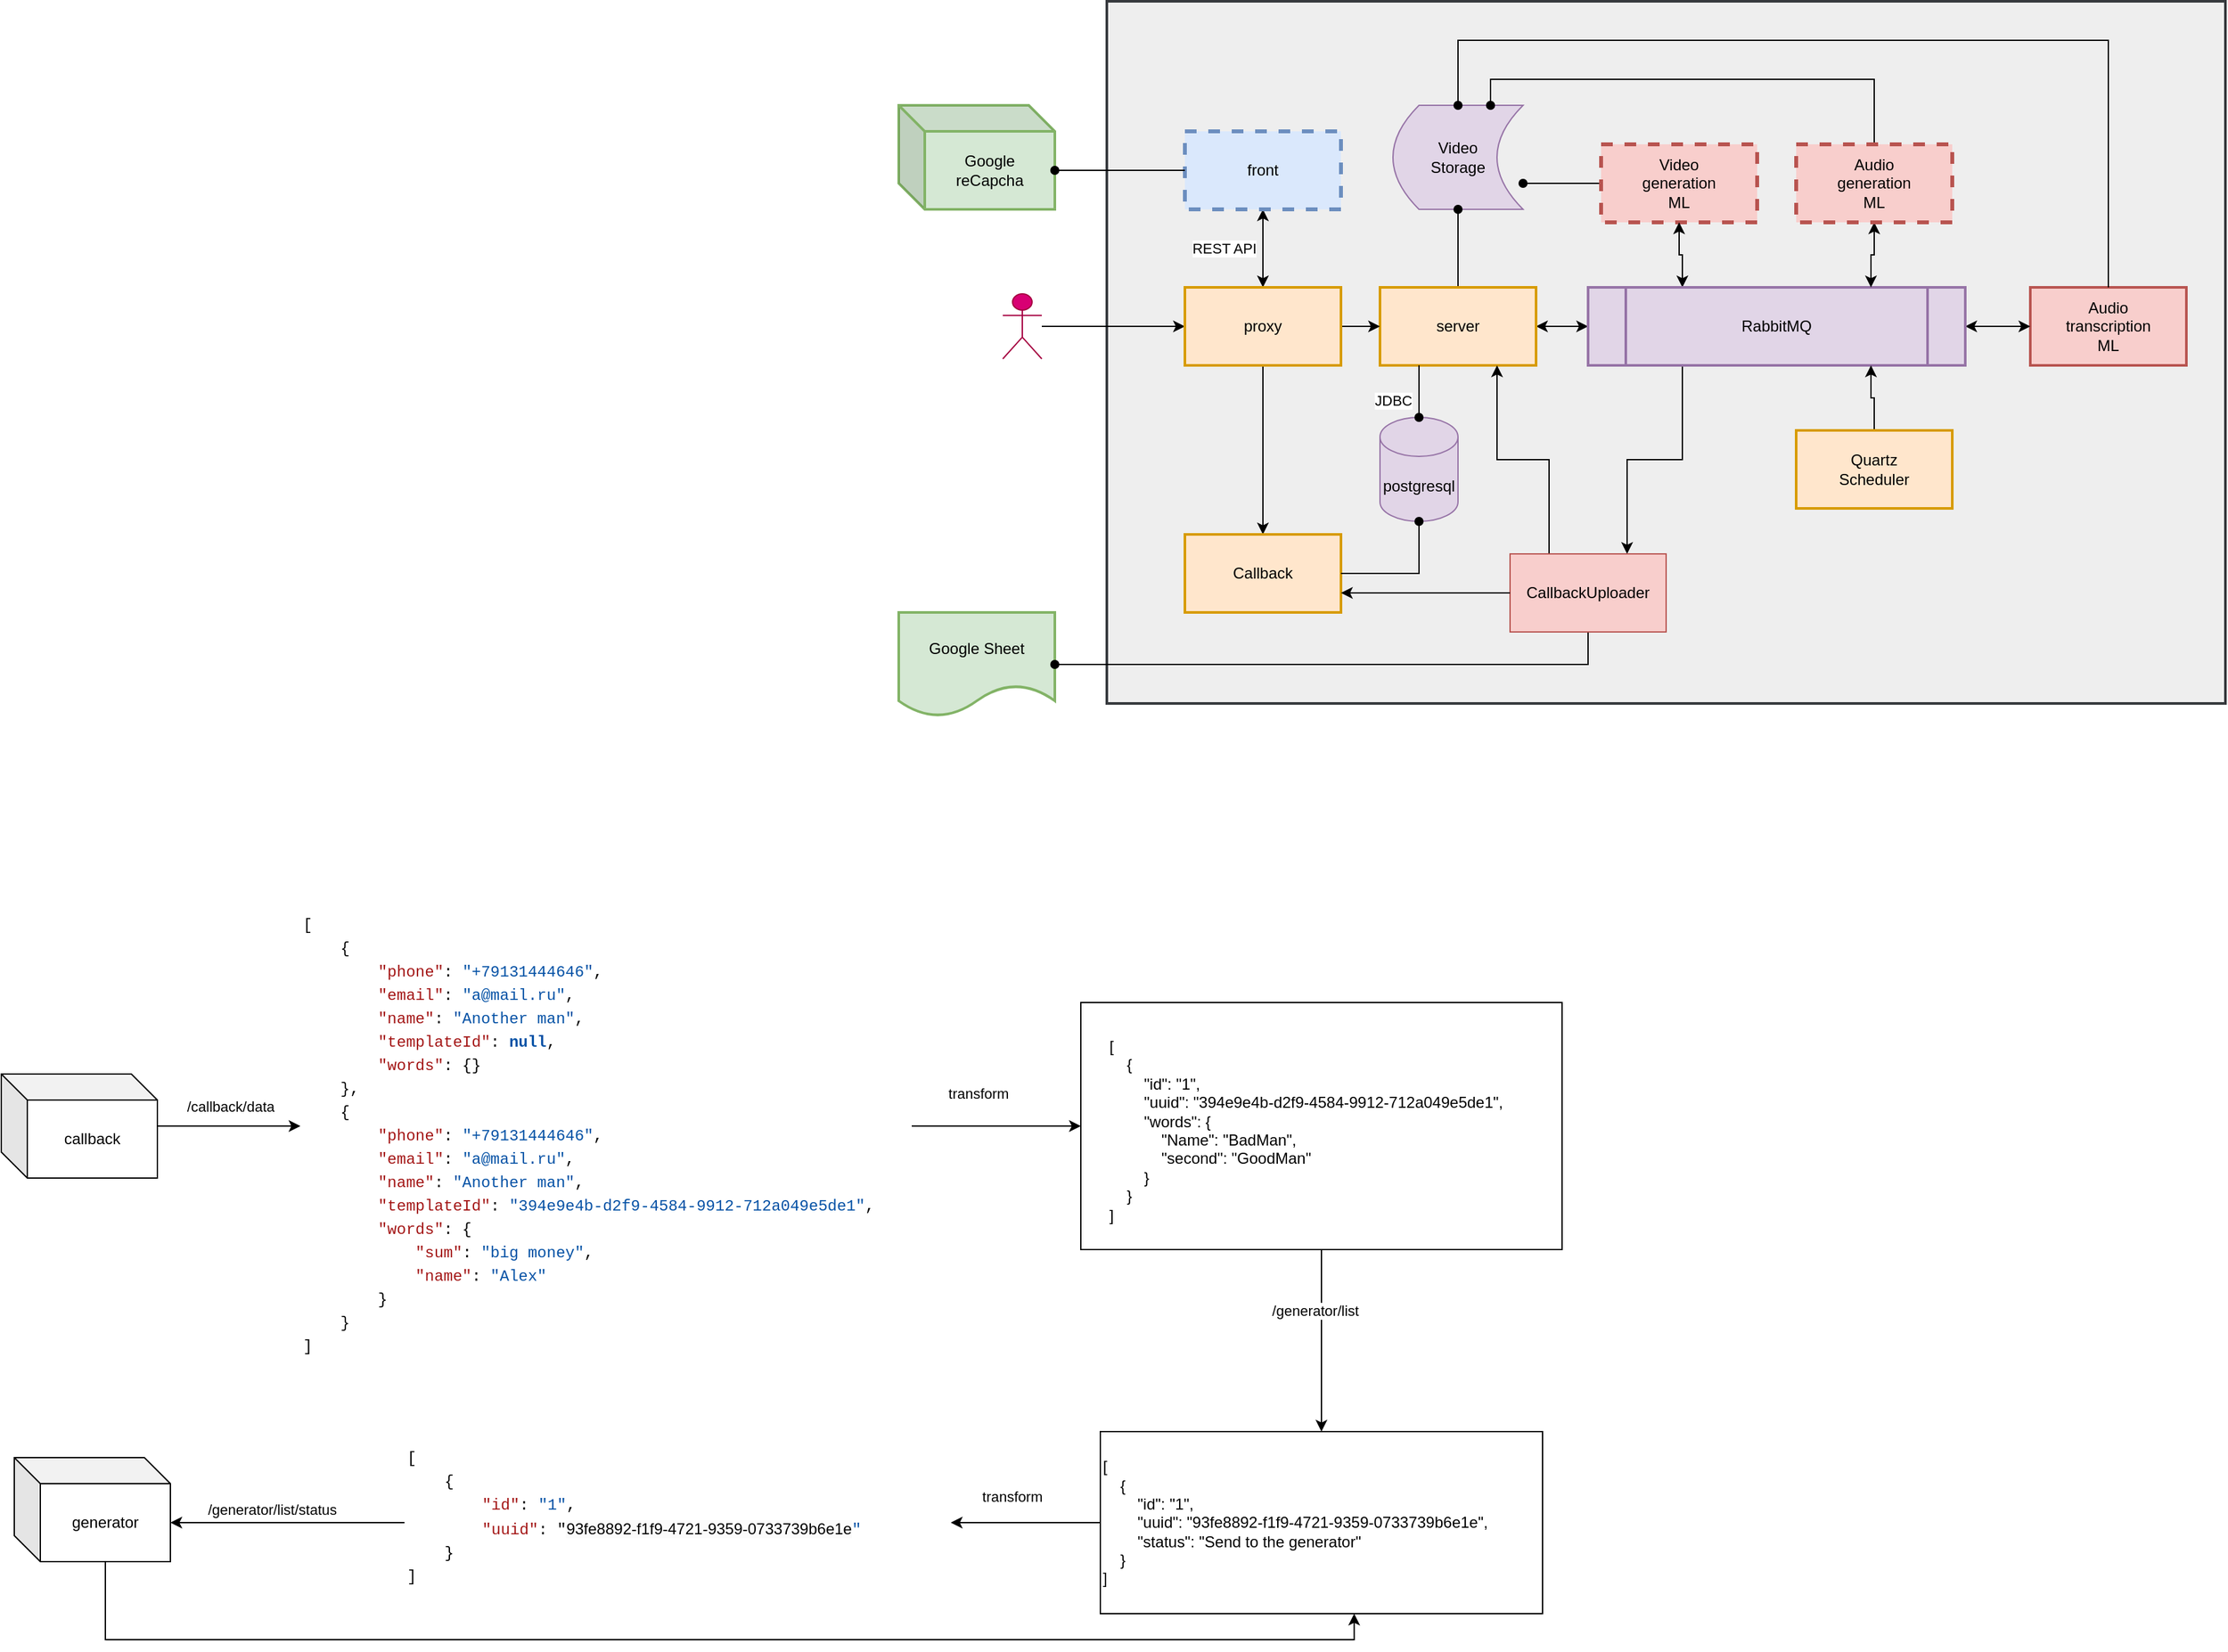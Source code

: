 <mxfile version="23.1.5" type="device">
  <diagram name="Страница — 1" id="Cp_uxUi3Y7lANyhHhwTC">
    <mxGraphModel dx="3217" dy="1230" grid="1" gridSize="10" guides="1" tooltips="1" connect="1" arrows="1" fold="1" page="1" pageScale="1" pageWidth="827" pageHeight="1169" math="0" shadow="0">
      <root>
        <mxCell id="0" />
        <mxCell id="1" parent="0" />
        <mxCell id="yXC7RSyq4KmSs8QU4r3m-5" style="edgeStyle=orthogonalEdgeStyle;rounded=0;orthogonalLoop=1;jettySize=auto;html=1;entryX=0.5;entryY=0;entryDx=0;entryDy=0;" parent="1" source="yXC7RSyq4KmSs8QU4r3m-3" target="yXC7RSyq4KmSs8QU4r3m-4" edge="1">
          <mxGeometry relative="1" as="geometry" />
        </mxCell>
        <mxCell id="yXC7RSyq4KmSs8QU4r3m-6" value="/generator/list" style="edgeLabel;html=1;align=center;verticalAlign=middle;resizable=0;points=[];" parent="yXC7RSyq4KmSs8QU4r3m-5" vertex="1" connectable="0">
          <mxGeometry x="-0.019" y="-2" relative="1" as="geometry">
            <mxPoint x="-3" y="-22" as="offset" />
          </mxGeometry>
        </mxCell>
        <mxCell id="yXC7RSyq4KmSs8QU4r3m-3" value="" style="rounded=0;whiteSpace=wrap;html=1;" parent="1" vertex="1">
          <mxGeometry x="200" y="880" width="370" height="190" as="geometry" />
        </mxCell>
        <mxCell id="M0ODJIJ7kmdk7pB9cYQ1-5" value="" style="rounded=0;whiteSpace=wrap;html=1;strokeWidth=2;fillColor=#eeeeee;strokeColor=#36393d;" parent="1" vertex="1">
          <mxGeometry x="220" y="110" width="860" height="540" as="geometry" />
        </mxCell>
        <mxCell id="yjoT5KcM-ZDk69nxvnzb-9" style="edgeStyle=orthogonalEdgeStyle;rounded=0;orthogonalLoop=1;jettySize=auto;html=1;entryX=0;entryY=0.5;entryDx=0;entryDy=0;" parent="1" source="67zoQeqAntcyiCHIEN9R-1" target="67zoQeqAntcyiCHIEN9R-9" edge="1">
          <mxGeometry relative="1" as="geometry" />
        </mxCell>
        <mxCell id="67zoQeqAntcyiCHIEN9R-1" value="Actor" style="shape=umlActor;verticalLabelPosition=bottom;verticalAlign=top;html=1;outlineConnect=0;fillColor=#d80073;fontColor=#ffffff;strokeColor=#A50040;" parent="1" vertex="1">
          <mxGeometry x="140" y="335" width="30" height="50" as="geometry" />
        </mxCell>
        <mxCell id="67zoQeqAntcyiCHIEN9R-2" value="postgresql" style="shape=cylinder3;whiteSpace=wrap;html=1;boundedLbl=1;backgroundOutline=1;size=15;fillColor=#e1d5e7;strokeColor=#9673a6;strokeWidth=1;" parent="1" vertex="1">
          <mxGeometry x="430" y="430" width="60" height="80" as="geometry" />
        </mxCell>
        <mxCell id="yjoT5KcM-ZDk69nxvnzb-4" style="edgeStyle=orthogonalEdgeStyle;rounded=0;orthogonalLoop=1;jettySize=auto;html=1;entryX=0;entryY=0.5;entryDx=0;entryDy=0;exitX=1;exitY=0.75;exitDx=0;exitDy=0;startArrow=oval;startFill=1;endArrow=none;endFill=0;" parent="1" source="67zoQeqAntcyiCHIEN9R-6" target="67zoQeqAntcyiCHIEN9R-11" edge="1">
          <mxGeometry relative="1" as="geometry" />
        </mxCell>
        <mxCell id="67zoQeqAntcyiCHIEN9R-6" value="Video&lt;br&gt;Storage" style="shape=dataStorage;whiteSpace=wrap;html=1;fixedSize=1;fillColor=#e1d5e7;strokeColor=#9673a6;" parent="1" vertex="1">
          <mxGeometry x="440" y="190" width="100" height="80" as="geometry" />
        </mxCell>
        <mxCell id="67zoQeqAntcyiCHIEN9R-32" style="edgeStyle=orthogonalEdgeStyle;rounded=0;orthogonalLoop=1;jettySize=auto;html=1;entryX=0;entryY=0.5;entryDx=0;entryDy=0;" parent="1" edge="1">
          <mxGeometry relative="1" as="geometry">
            <mxPoint x="250" y="570" as="sourcePoint" />
          </mxGeometry>
        </mxCell>
        <mxCell id="67zoQeqAntcyiCHIEN9R-21" style="edgeStyle=orthogonalEdgeStyle;rounded=0;orthogonalLoop=1;jettySize=auto;html=1;entryX=0;entryY=0.5;entryDx=0;entryDy=0;startArrow=classic;startFill=1;" parent="1" source="67zoQeqAntcyiCHIEN9R-8" target="67zoQeqAntcyiCHIEN9R-12" edge="1">
          <mxGeometry relative="1" as="geometry" />
        </mxCell>
        <mxCell id="yjoT5KcM-ZDk69nxvnzb-3" style="edgeStyle=orthogonalEdgeStyle;rounded=0;orthogonalLoop=1;jettySize=auto;html=1;entryX=0.5;entryY=1;entryDx=0;entryDy=0;endArrow=oval;endFill=1;" parent="1" source="67zoQeqAntcyiCHIEN9R-8" target="67zoQeqAntcyiCHIEN9R-6" edge="1">
          <mxGeometry relative="1" as="geometry" />
        </mxCell>
        <mxCell id="67zoQeqAntcyiCHIEN9R-8" value="server" style="rounded=0;whiteSpace=wrap;html=1;fillColor=#ffe6cc;strokeColor=#d79b00;strokeWidth=2;" parent="1" vertex="1">
          <mxGeometry x="430" y="330" width="120" height="60" as="geometry" />
        </mxCell>
        <mxCell id="67zoQeqAntcyiCHIEN9R-15" style="edgeStyle=orthogonalEdgeStyle;rounded=0;orthogonalLoop=1;jettySize=auto;html=1;entryX=0;entryY=0.5;entryDx=0;entryDy=0;startArrow=none;startFill=0;" parent="1" source="67zoQeqAntcyiCHIEN9R-9" target="67zoQeqAntcyiCHIEN9R-8" edge="1">
          <mxGeometry relative="1" as="geometry" />
        </mxCell>
        <mxCell id="67zoQeqAntcyiCHIEN9R-39" style="edgeStyle=orthogonalEdgeStyle;rounded=0;orthogonalLoop=1;jettySize=auto;html=1;entryX=0.5;entryY=1;entryDx=0;entryDy=0;exitX=0.5;exitY=0;exitDx=0;exitDy=0;startArrow=classic;startFill=1;" parent="1" source="67zoQeqAntcyiCHIEN9R-9" target="67zoQeqAntcyiCHIEN9R-14" edge="1">
          <mxGeometry relative="1" as="geometry" />
        </mxCell>
        <mxCell id="67zoQeqAntcyiCHIEN9R-43" value="REST API" style="edgeLabel;html=1;align=center;verticalAlign=middle;resizable=0;points=[];" parent="67zoQeqAntcyiCHIEN9R-39" vertex="1" connectable="0">
          <mxGeometry x="0.4" y="1" relative="1" as="geometry">
            <mxPoint x="-29" y="12" as="offset" />
          </mxGeometry>
        </mxCell>
        <mxCell id="agLDgRpXVwXQ5GOiNcBf-2" style="edgeStyle=orthogonalEdgeStyle;rounded=0;orthogonalLoop=1;jettySize=auto;html=1;entryX=0.5;entryY=0;entryDx=0;entryDy=0;exitX=0.5;exitY=1;exitDx=0;exitDy=0;startArrow=none;startFill=0;" parent="1" source="67zoQeqAntcyiCHIEN9R-9" target="agLDgRpXVwXQ5GOiNcBf-1" edge="1">
          <mxGeometry relative="1" as="geometry" />
        </mxCell>
        <mxCell id="67zoQeqAntcyiCHIEN9R-9" value="proxy" style="rounded=0;whiteSpace=wrap;html=1;fillColor=#ffe6cc;strokeColor=#d79b00;strokeWidth=2;" parent="1" vertex="1">
          <mxGeometry x="280" y="330" width="120" height="60" as="geometry" />
        </mxCell>
        <mxCell id="67zoQeqAntcyiCHIEN9R-10" value="Audio&lt;br&gt;transcription&lt;br&gt;ML" style="rounded=0;whiteSpace=wrap;html=1;fillColor=#f8cecc;strokeColor=#b85450;strokeWidth=2;" parent="1" vertex="1">
          <mxGeometry x="930" y="330" width="120" height="60" as="geometry" />
        </mxCell>
        <mxCell id="67zoQeqAntcyiCHIEN9R-11" value="Video&lt;br&gt;generation&lt;br&gt;ML" style="rounded=0;whiteSpace=wrap;html=1;fillColor=#f8cecc;strokeColor=#b85450;strokeWidth=3;dashed=1;" parent="1" vertex="1">
          <mxGeometry x="600" y="220" width="120" height="60" as="geometry" />
        </mxCell>
        <mxCell id="67zoQeqAntcyiCHIEN9R-29" style="edgeStyle=orthogonalEdgeStyle;rounded=0;orthogonalLoop=1;jettySize=auto;html=1;entryX=0;entryY=0.5;entryDx=0;entryDy=0;startArrow=classic;startFill=1;" parent="1" source="67zoQeqAntcyiCHIEN9R-12" target="67zoQeqAntcyiCHIEN9R-10" edge="1">
          <mxGeometry relative="1" as="geometry" />
        </mxCell>
        <mxCell id="yjoT5KcM-ZDk69nxvnzb-1" style="edgeStyle=orthogonalEdgeStyle;rounded=0;orthogonalLoop=1;jettySize=auto;html=1;entryX=0.5;entryY=1;entryDx=0;entryDy=0;startArrow=classic;startFill=1;exitX=0.25;exitY=0;exitDx=0;exitDy=0;" parent="1" source="67zoQeqAntcyiCHIEN9R-12" target="67zoQeqAntcyiCHIEN9R-11" edge="1">
          <mxGeometry relative="1" as="geometry" />
        </mxCell>
        <mxCell id="yjoT5KcM-ZDk69nxvnzb-8" style="edgeStyle=orthogonalEdgeStyle;rounded=0;orthogonalLoop=1;jettySize=auto;html=1;entryX=0.75;entryY=0;entryDx=0;entryDy=0;exitX=0.25;exitY=1;exitDx=0;exitDy=0;" parent="1" source="67zoQeqAntcyiCHIEN9R-12" target="9VvJxN-_gNAIuZcOWDDj-5" edge="1">
          <mxGeometry relative="1" as="geometry" />
        </mxCell>
        <mxCell id="67zoQeqAntcyiCHIEN9R-12" value="RabbitMQ" style="shape=process;whiteSpace=wrap;html=1;backgroundOutline=1;fillColor=#e1d5e7;strokeColor=#9673a6;strokeWidth=2;" parent="1" vertex="1">
          <mxGeometry x="590" y="330" width="290" height="60" as="geometry" />
        </mxCell>
        <mxCell id="67zoQeqAntcyiCHIEN9R-14" value="front" style="rounded=0;whiteSpace=wrap;html=1;fillColor=#dae8fc;strokeColor=#6c8ebf;dashed=1;strokeWidth=3;" parent="1" vertex="1">
          <mxGeometry x="280" y="210" width="120" height="60" as="geometry" />
        </mxCell>
        <mxCell id="vLUDPse6dBjVhxz8GcbZ-2" style="edgeStyle=orthogonalEdgeStyle;rounded=0;orthogonalLoop=1;jettySize=auto;html=1;entryX=0.5;entryY=0;entryDx=0;entryDy=0;startArrow=classic;startFill=1;" parent="1" edge="1">
          <mxGeometry relative="1" as="geometry">
            <mxPoint x="340" y="600" as="sourcePoint" />
          </mxGeometry>
        </mxCell>
        <mxCell id="67zoQeqAntcyiCHIEN9R-38" style="edgeStyle=orthogonalEdgeStyle;rounded=0;orthogonalLoop=1;jettySize=auto;html=1;entryX=0.5;entryY=0;entryDx=0;entryDy=0;entryPerimeter=0;exitX=0.25;exitY=1;exitDx=0;exitDy=0;endArrow=oval;endFill=1;" parent="1" source="67zoQeqAntcyiCHIEN9R-8" target="67zoQeqAntcyiCHIEN9R-2" edge="1">
          <mxGeometry relative="1" as="geometry" />
        </mxCell>
        <mxCell id="67zoQeqAntcyiCHIEN9R-41" value="JDBC" style="edgeLabel;html=1;align=center;verticalAlign=middle;resizable=0;points=[];" parent="67zoQeqAntcyiCHIEN9R-38" vertex="1" connectable="0">
          <mxGeometry x="-0.184" relative="1" as="geometry">
            <mxPoint x="-20" y="10" as="offset" />
          </mxGeometry>
        </mxCell>
        <mxCell id="agLDgRpXVwXQ5GOiNcBf-1" value="Callback" style="rounded=0;whiteSpace=wrap;html=1;fillColor=#ffe6cc;strokeColor=#d79b00;strokeWidth=2;" parent="1" vertex="1">
          <mxGeometry x="280" y="520" width="120" height="60" as="geometry" />
        </mxCell>
        <mxCell id="agLDgRpXVwXQ5GOiNcBf-3" style="edgeStyle=orthogonalEdgeStyle;rounded=0;orthogonalLoop=1;jettySize=auto;html=1;entryX=0.5;entryY=1;entryDx=0;entryDy=0;entryPerimeter=0;endArrow=oval;endFill=1;exitX=1;exitY=0.5;exitDx=0;exitDy=0;" parent="1" source="agLDgRpXVwXQ5GOiNcBf-1" target="67zoQeqAntcyiCHIEN9R-2" edge="1">
          <mxGeometry relative="1" as="geometry" />
        </mxCell>
        <mxCell id="agLDgRpXVwXQ5GOiNcBf-6" value="Google&lt;br&gt;reCapcha" style="shape=cube;whiteSpace=wrap;html=1;boundedLbl=1;backgroundOutline=1;darkOpacity=0.05;darkOpacity2=0.1;fillColor=#d5e8d4;strokeColor=#82b366;strokeWidth=2;" parent="1" vertex="1">
          <mxGeometry x="60" y="190" width="120" height="80" as="geometry" />
        </mxCell>
        <mxCell id="agLDgRpXVwXQ5GOiNcBf-7" style="edgeStyle=orthogonalEdgeStyle;rounded=0;orthogonalLoop=1;jettySize=auto;html=1;entryX=0;entryY=0;entryDx=120;entryDy=50;entryPerimeter=0;startArrow=none;startFill=0;endArrow=oval;endFill=1;" parent="1" source="67zoQeqAntcyiCHIEN9R-14" target="agLDgRpXVwXQ5GOiNcBf-6" edge="1">
          <mxGeometry relative="1" as="geometry" />
        </mxCell>
        <mxCell id="9VvJxN-_gNAIuZcOWDDj-1" value="Google Sheet" style="shape=document;whiteSpace=wrap;html=1;boundedLbl=1;fillColor=#d5e8d4;strokeColor=#82b366;strokeWidth=2;" parent="1" vertex="1">
          <mxGeometry x="60" y="580" width="120" height="80" as="geometry" />
        </mxCell>
        <mxCell id="9VvJxN-_gNAIuZcOWDDj-4" style="edgeStyle=orthogonalEdgeStyle;rounded=0;orthogonalLoop=1;jettySize=auto;html=1;entryX=0.75;entryY=1;entryDx=0;entryDy=0;exitX=0.5;exitY=0;exitDx=0;exitDy=0;" parent="1" source="9VvJxN-_gNAIuZcOWDDj-3" target="67zoQeqAntcyiCHIEN9R-12" edge="1">
          <mxGeometry relative="1" as="geometry" />
        </mxCell>
        <mxCell id="9VvJxN-_gNAIuZcOWDDj-3" value="Quartz&lt;br&gt;Scheduler" style="rounded=0;whiteSpace=wrap;html=1;fillColor=#ffe6cc;strokeColor=#d79b00;strokeWidth=2;" parent="1" vertex="1">
          <mxGeometry x="750" y="440" width="120" height="60" as="geometry" />
        </mxCell>
        <mxCell id="9VvJxN-_gNAIuZcOWDDj-7" style="edgeStyle=orthogonalEdgeStyle;rounded=0;orthogonalLoop=1;jettySize=auto;html=1;startArrow=none;startFill=0;endArrow=oval;endFill=1;exitX=0.5;exitY=1;exitDx=0;exitDy=0;entryX=1;entryY=0.5;entryDx=0;entryDy=0;" parent="1" source="9VvJxN-_gNAIuZcOWDDj-5" target="9VvJxN-_gNAIuZcOWDDj-1" edge="1">
          <mxGeometry relative="1" as="geometry">
            <mxPoint x="180" y="560" as="targetPoint" />
          </mxGeometry>
        </mxCell>
        <mxCell id="9VvJxN-_gNAIuZcOWDDj-10" style="edgeStyle=orthogonalEdgeStyle;rounded=0;orthogonalLoop=1;jettySize=auto;html=1;entryX=0.75;entryY=1;entryDx=0;entryDy=0;exitX=0.25;exitY=0;exitDx=0;exitDy=0;" parent="1" source="9VvJxN-_gNAIuZcOWDDj-5" target="67zoQeqAntcyiCHIEN9R-8" edge="1">
          <mxGeometry relative="1" as="geometry" />
        </mxCell>
        <mxCell id="9VvJxN-_gNAIuZcOWDDj-5" value="CallbackUploader" style="rounded=0;whiteSpace=wrap;html=1;fillColor=#f8cecc;strokeColor=#b85450;strokeWidth=1;" parent="1" vertex="1">
          <mxGeometry x="530" y="535" width="120" height="60" as="geometry" />
        </mxCell>
        <mxCell id="9VvJxN-_gNAIuZcOWDDj-6" style="edgeStyle=orthogonalEdgeStyle;rounded=0;orthogonalLoop=1;jettySize=auto;html=1;exitX=1;exitY=0.75;exitDx=0;exitDy=0;entryX=0;entryY=0.5;entryDx=0;entryDy=0;endArrow=none;endFill=0;startArrow=classic;startFill=1;" parent="1" source="agLDgRpXVwXQ5GOiNcBf-1" target="9VvJxN-_gNAIuZcOWDDj-5" edge="1">
          <mxGeometry relative="1" as="geometry" />
        </mxCell>
        <mxCell id="yXC7RSyq4KmSs8QU4r3m-2" value="[&#xa;    {&#xa;        &quot;id&quot;: &quot;1&quot;,&#xa;        &quot;uuid&quot;: &quot;394e9e4b-d2f9-4584-9912-712a049e5de1&quot;,&#xa;        &quot;words&quot;: {&#xa;            &quot;Name&quot;: &quot;BadMan&quot;,&#xa;            &quot;second&quot;: &quot;GoodMan&quot;&#xa;        }&#xa;    }&#xa;]" style="text;whiteSpace=wrap;" parent="1" vertex="1">
          <mxGeometry x="220" y="900" width="340" height="100" as="geometry" />
        </mxCell>
        <mxCell id="yXC7RSyq4KmSs8QU4r3m-14" style="edgeStyle=orthogonalEdgeStyle;rounded=0;orthogonalLoop=1;jettySize=auto;html=1;entryX=1;entryY=0.5;entryDx=0;entryDy=0;" parent="1" source="yXC7RSyq4KmSs8QU4r3m-4" target="yXC7RSyq4KmSs8QU4r3m-13" edge="1">
          <mxGeometry relative="1" as="geometry" />
        </mxCell>
        <mxCell id="yXC7RSyq4KmSs8QU4r3m-15" value="transform" style="edgeLabel;html=1;align=center;verticalAlign=middle;resizable=0;points=[];" parent="yXC7RSyq4KmSs8QU4r3m-14" vertex="1" connectable="0">
          <mxGeometry x="0.19" relative="1" as="geometry">
            <mxPoint y="-20" as="offset" />
          </mxGeometry>
        </mxCell>
        <mxCell id="yXC7RSyq4KmSs8QU4r3m-4" value="[&lt;br&gt;&amp;nbsp; &amp;nbsp; {&lt;br&gt;&amp;nbsp; &amp;nbsp; &amp;nbsp; &amp;nbsp; &quot;id&quot;: &quot;1&quot;,&lt;br&gt;&amp;nbsp; &amp;nbsp; &amp;nbsp; &amp;nbsp; &quot;uuid&quot;: &quot;93fe8892-f1f9-4721-9359-0733739b6e1e&quot;,&lt;br&gt;&amp;nbsp; &amp;nbsp; &amp;nbsp; &amp;nbsp; &quot;status&quot;: &quot;Send to the generator&quot;&lt;br&gt;&amp;nbsp; &amp;nbsp; }&lt;br&gt;]" style="rounded=0;whiteSpace=wrap;html=1;align=left;" parent="1" vertex="1">
          <mxGeometry x="215" y="1210" width="340" height="140" as="geometry" />
        </mxCell>
        <mxCell id="yXC7RSyq4KmSs8QU4r3m-8" style="edgeStyle=orthogonalEdgeStyle;rounded=0;orthogonalLoop=1;jettySize=auto;html=1;entryX=0;entryY=0.5;entryDx=0;entryDy=0;" parent="1" source="yXC7RSyq4KmSs8QU4r3m-7" target="yXC7RSyq4KmSs8QU4r3m-3" edge="1">
          <mxGeometry relative="1" as="geometry" />
        </mxCell>
        <mxCell id="yXC7RSyq4KmSs8QU4r3m-9" value="transform" style="edgeLabel;html=1;align=center;verticalAlign=middle;resizable=0;points=[];" parent="yXC7RSyq4KmSs8QU4r3m-8" vertex="1" connectable="0">
          <mxGeometry x="-0.717" y="-1" relative="1" as="geometry">
            <mxPoint x="32" y="-26" as="offset" />
          </mxGeometry>
        </mxCell>
        <mxCell id="yXC7RSyq4KmSs8QU4r3m-7" value="&lt;div style=&quot;color: rgb(0, 0, 0); background-color: rgb(255, 255, 255); font-family: IBMPlexMono, &amp;quot;Courier New&amp;quot;, monospace, Consolas, &amp;quot;Courier New&amp;quot;, monospace; font-weight: normal; font-size: 12px; line-height: 18px;&quot;&gt;&lt;div&gt;&lt;span style=&quot;color: #000000;&quot;&gt;[&lt;/span&gt;&lt;/div&gt;&lt;div&gt;&lt;span style=&quot;color: #000000;&quot;&gt;&amp;nbsp; &amp;nbsp; {&lt;/span&gt;&lt;/div&gt;&lt;div&gt;&lt;span style=&quot;color: #000000;&quot;&gt;&amp;nbsp; &amp;nbsp; &amp;nbsp; &amp;nbsp; &lt;/span&gt;&lt;span style=&quot;color: #a31515;&quot;&gt;&quot;phone&quot;&lt;/span&gt;&lt;span style=&quot;color: #000000;&quot;&gt;: &lt;/span&gt;&lt;span style=&quot;color: #0451a5;&quot;&gt;&quot;+79131444646&quot;&lt;/span&gt;&lt;span style=&quot;color: #000000;&quot;&gt;,&lt;/span&gt;&lt;/div&gt;&lt;div&gt;&lt;span style=&quot;color: #000000;&quot;&gt;&amp;nbsp; &amp;nbsp; &amp;nbsp; &amp;nbsp; &lt;/span&gt;&lt;span style=&quot;color: #a31515;&quot;&gt;&quot;email&quot;&lt;/span&gt;&lt;span style=&quot;color: #000000;&quot;&gt;: &lt;/span&gt;&lt;span style=&quot;color: #0451a5;&quot;&gt;&quot;a@mail.ru&quot;&lt;/span&gt;&lt;span style=&quot;color: #000000;&quot;&gt;,&lt;/span&gt;&lt;/div&gt;&lt;div&gt;&lt;span style=&quot;color: #000000;&quot;&gt;&amp;nbsp; &amp;nbsp; &amp;nbsp; &amp;nbsp; &lt;/span&gt;&lt;span style=&quot;color: #a31515;&quot;&gt;&quot;name&quot;&lt;/span&gt;&lt;span style=&quot;color: #000000;&quot;&gt;: &lt;/span&gt;&lt;span style=&quot;color: #0451a5;&quot;&gt;&quot;Another man&quot;&lt;/span&gt;&lt;span style=&quot;color: #000000;&quot;&gt;,&lt;/span&gt;&lt;/div&gt;&lt;div&gt;&lt;span style=&quot;color: #000000;&quot;&gt;&amp;nbsp; &amp;nbsp; &amp;nbsp; &amp;nbsp; &lt;/span&gt;&lt;span style=&quot;color: #a31515;&quot;&gt;&quot;templateId&quot;&lt;/span&gt;&lt;span style=&quot;color: #000000;&quot;&gt;: &lt;/span&gt;&lt;span style=&quot;color: #0451a5;font-weight: bold;&quot;&gt;null&lt;/span&gt;&lt;span style=&quot;color: #000000;&quot;&gt;,&lt;/span&gt;&lt;/div&gt;&lt;div&gt;&lt;span style=&quot;color: #000000;&quot;&gt;&amp;nbsp; &amp;nbsp; &amp;nbsp; &amp;nbsp; &lt;/span&gt;&lt;span style=&quot;color: #a31515;&quot;&gt;&quot;words&quot;&lt;/span&gt;&lt;span style=&quot;color: #000000;&quot;&gt;: {}&lt;/span&gt;&lt;/div&gt;&lt;div&gt;&lt;span style=&quot;color: #000000;&quot;&gt;&amp;nbsp; &amp;nbsp; },&lt;/span&gt;&lt;/div&gt;&lt;div&gt;&lt;span style=&quot;color: #000000;&quot;&gt;&amp;nbsp; &amp;nbsp; {&lt;/span&gt;&lt;/div&gt;&lt;div&gt;&lt;span style=&quot;color: #000000;&quot;&gt;&amp;nbsp; &amp;nbsp; &amp;nbsp; &amp;nbsp; &lt;/span&gt;&lt;span style=&quot;color: #a31515;&quot;&gt;&quot;phone&quot;&lt;/span&gt;&lt;span style=&quot;color: #000000;&quot;&gt;: &lt;/span&gt;&lt;span style=&quot;color: #0451a5;&quot;&gt;&quot;+79131444646&quot;&lt;/span&gt;&lt;span style=&quot;color: #000000;&quot;&gt;,&lt;/span&gt;&lt;/div&gt;&lt;div&gt;&lt;span style=&quot;color: #000000;&quot;&gt;&amp;nbsp; &amp;nbsp; &amp;nbsp; &amp;nbsp; &lt;/span&gt;&lt;span style=&quot;color: #a31515;&quot;&gt;&quot;email&quot;&lt;/span&gt;&lt;span style=&quot;color: #000000;&quot;&gt;: &lt;/span&gt;&lt;span style=&quot;color: #0451a5;&quot;&gt;&quot;a@mail.ru&quot;&lt;/span&gt;&lt;span style=&quot;color: #000000;&quot;&gt;,&lt;/span&gt;&lt;/div&gt;&lt;div&gt;&lt;span style=&quot;color: #000000;&quot;&gt;&amp;nbsp; &amp;nbsp; &amp;nbsp; &amp;nbsp; &lt;/span&gt;&lt;span style=&quot;color: #a31515;&quot;&gt;&quot;name&quot;&lt;/span&gt;&lt;span style=&quot;color: #000000;&quot;&gt;: &lt;/span&gt;&lt;span style=&quot;color: #0451a5;&quot;&gt;&quot;Another man&quot;&lt;/span&gt;&lt;span style=&quot;color: #000000;&quot;&gt;,&lt;/span&gt;&lt;/div&gt;&lt;div&gt;&lt;span style=&quot;color: #000000;&quot;&gt;&amp;nbsp; &amp;nbsp; &amp;nbsp; &amp;nbsp; &lt;/span&gt;&lt;span style=&quot;color: #a31515;&quot;&gt;&quot;templateId&quot;&lt;/span&gt;&lt;span style=&quot;color: #000000;&quot;&gt;: &lt;/span&gt;&lt;span style=&quot;color: #0451a5;&quot;&gt;&quot;394e9e4b-d2f9-4584-9912-712a049e5de1&quot;&lt;/span&gt;&lt;span style=&quot;color: #000000;&quot;&gt;,&lt;/span&gt;&lt;/div&gt;&lt;div&gt;&lt;span style=&quot;color: #000000;&quot;&gt;&amp;nbsp; &amp;nbsp; &amp;nbsp; &amp;nbsp; &lt;/span&gt;&lt;span style=&quot;color: #a31515;&quot;&gt;&quot;words&quot;&lt;/span&gt;&lt;span style=&quot;color: #000000;&quot;&gt;: {&lt;/span&gt;&lt;/div&gt;&lt;div&gt;&lt;span style=&quot;color: #000000;&quot;&gt;&amp;nbsp; &amp;nbsp; &amp;nbsp; &amp;nbsp; &amp;nbsp; &amp;nbsp; &lt;/span&gt;&lt;span style=&quot;color: #a31515;&quot;&gt;&quot;sum&quot;&lt;/span&gt;&lt;span style=&quot;color: #000000;&quot;&gt;: &lt;/span&gt;&lt;span style=&quot;color: #0451a5;&quot;&gt;&quot;big money&quot;&lt;/span&gt;&lt;span style=&quot;color: #000000;&quot;&gt;,&lt;/span&gt;&lt;/div&gt;&lt;div&gt;&lt;span style=&quot;color: #000000;&quot;&gt;&amp;nbsp; &amp;nbsp; &amp;nbsp; &amp;nbsp; &amp;nbsp; &amp;nbsp; &lt;/span&gt;&lt;span style=&quot;color: #a31515;&quot;&gt;&quot;name&quot;&lt;/span&gt;&lt;span style=&quot;color: #000000;&quot;&gt;: &lt;/span&gt;&lt;span style=&quot;color: #0451a5;&quot;&gt;&quot;Alex&quot;&lt;/span&gt;&lt;/div&gt;&lt;div&gt;&lt;span style=&quot;color: #000000;&quot;&gt;&amp;nbsp; &amp;nbsp; &amp;nbsp; &amp;nbsp; }&lt;/span&gt;&lt;/div&gt;&lt;div&gt;&lt;span style=&quot;color: #000000;&quot;&gt;&amp;nbsp; &amp;nbsp; }&lt;/span&gt;&lt;/div&gt;&lt;div&gt;&lt;span style=&quot;color: #000000;&quot;&gt;]&lt;/span&gt;&lt;/div&gt;&lt;/div&gt;" style="text;whiteSpace=wrap;html=1;" parent="1" vertex="1">
          <mxGeometry x="-400" y="805" width="470" height="340" as="geometry" />
        </mxCell>
        <mxCell id="yXC7RSyq4KmSs8QU4r3m-11" style="edgeStyle=orthogonalEdgeStyle;rounded=0;orthogonalLoop=1;jettySize=auto;html=1;entryX=0;entryY=0.5;entryDx=0;entryDy=0;" parent="1" source="yXC7RSyq4KmSs8QU4r3m-10" target="yXC7RSyq4KmSs8QU4r3m-7" edge="1">
          <mxGeometry relative="1" as="geometry" />
        </mxCell>
        <mxCell id="yXC7RSyq4KmSs8QU4r3m-12" value="/callback/data" style="edgeLabel;html=1;align=center;verticalAlign=middle;resizable=0;points=[];" parent="yXC7RSyq4KmSs8QU4r3m-11" vertex="1" connectable="0">
          <mxGeometry x="0.011" y="5" relative="1" as="geometry">
            <mxPoint y="-10" as="offset" />
          </mxGeometry>
        </mxCell>
        <mxCell id="yXC7RSyq4KmSs8QU4r3m-10" value="callback" style="shape=cube;whiteSpace=wrap;html=1;boundedLbl=1;backgroundOutline=1;darkOpacity=0.05;darkOpacity2=0.1;" parent="1" vertex="1">
          <mxGeometry x="-630" y="935" width="120" height="80" as="geometry" />
        </mxCell>
        <mxCell id="yXC7RSyq4KmSs8QU4r3m-13" value="&lt;div style=&quot;color: rgb(0, 0, 0); background-color: rgb(255, 255, 255); font-family: IBMPlexMono, &amp;quot;Courier New&amp;quot;, monospace, Consolas, &amp;quot;Courier New&amp;quot;, monospace; font-weight: normal; font-size: 12px; line-height: 18px;&quot;&gt;&lt;div&gt;&lt;span style=&quot;color: #000000;&quot;&gt;[&lt;/span&gt;&lt;/div&gt;&lt;div&gt;&lt;span style=&quot;color: #000000;&quot;&gt;&amp;nbsp; &amp;nbsp; {&lt;/span&gt;&lt;/div&gt;&lt;div&gt;&lt;span style=&quot;color: #000000;&quot;&gt;&amp;nbsp; &amp;nbsp; &amp;nbsp; &amp;nbsp; &lt;/span&gt;&lt;span style=&quot;color: #a31515;&quot;&gt;&quot;id&quot;&lt;/span&gt;&lt;span style=&quot;color: #000000;&quot;&gt;: &lt;/span&gt;&lt;span style=&quot;color: #0451a5;&quot;&gt;&quot;1&quot;&lt;/span&gt;&lt;span style=&quot;color: #000000;&quot;&gt;,&lt;/span&gt;&lt;/div&gt;&lt;div&gt;&lt;span style=&quot;color: #000000;&quot;&gt;&amp;nbsp; &amp;nbsp; &amp;nbsp; &amp;nbsp; &lt;/span&gt;&lt;span style=&quot;color: #a31515;&quot;&gt;&quot;uuid&quot;&lt;/span&gt;&lt;span style=&quot;color: #000000;&quot;&gt;: &lt;/span&gt;&quot;&lt;span style=&quot;font-family: Helvetica; background-color: rgb(251, 251, 251);&quot;&gt;93fe8892-f1f9-4721-9359-0733739b6e1e&lt;/span&gt;&lt;span style=&quot;color: #0451a5;&quot;&gt;&quot;&lt;/span&gt;&lt;/div&gt;&lt;div&gt;&lt;span style=&quot;color: #000000;&quot;&gt;&amp;nbsp; &amp;nbsp; }&lt;/span&gt;&lt;/div&gt;&lt;div&gt;&lt;span style=&quot;color: #000000;&quot;&gt;]&lt;/span&gt;&lt;/div&gt;&lt;/div&gt;" style="text;whiteSpace=wrap;html=1;" parent="1" vertex="1">
          <mxGeometry x="-320" y="1215" width="420" height="130" as="geometry" />
        </mxCell>
        <mxCell id="yXC7RSyq4KmSs8QU4r3m-16" style="edgeStyle=orthogonalEdgeStyle;rounded=0;orthogonalLoop=1;jettySize=auto;html=1;entryX=0;entryY=0;entryDx=120;entryDy=50;entryPerimeter=0;" parent="1" source="yXC7RSyq4KmSs8QU4r3m-13" target="yXC7RSyq4KmSs8QU4r3m-18" edge="1">
          <mxGeometry relative="1" as="geometry" />
        </mxCell>
        <mxCell id="yXC7RSyq4KmSs8QU4r3m-17" value="/generator/list/status" style="edgeLabel;html=1;align=center;verticalAlign=middle;resizable=0;points=[];" parent="yXC7RSyq4KmSs8QU4r3m-16" vertex="1" connectable="0">
          <mxGeometry x="0.191" y="2" relative="1" as="geometry">
            <mxPoint x="5" y="-12" as="offset" />
          </mxGeometry>
        </mxCell>
        <mxCell id="yXC7RSyq4KmSs8QU4r3m-18" value="generator" style="shape=cube;whiteSpace=wrap;html=1;boundedLbl=1;backgroundOutline=1;darkOpacity=0.05;darkOpacity2=0.1;" parent="1" vertex="1">
          <mxGeometry x="-620" y="1230" width="120" height="80" as="geometry" />
        </mxCell>
        <mxCell id="yXC7RSyq4KmSs8QU4r3m-19" style="edgeStyle=orthogonalEdgeStyle;rounded=0;orthogonalLoop=1;jettySize=auto;html=1;entryX=0.574;entryY=1;entryDx=0;entryDy=0;entryPerimeter=0;exitX=0;exitY=0;exitDx=70;exitDy=80;exitPerimeter=0;" parent="1" source="yXC7RSyq4KmSs8QU4r3m-18" target="yXC7RSyq4KmSs8QU4r3m-4" edge="1">
          <mxGeometry relative="1" as="geometry" />
        </mxCell>
        <mxCell id="sQ-bWhzgyxmYoVMD-FTj-2" style="edgeStyle=orthogonalEdgeStyle;rounded=0;orthogonalLoop=1;jettySize=auto;html=1;entryX=0.75;entryY=0;entryDx=0;entryDy=0;startArrow=classic;startFill=1;" edge="1" parent="1" source="sQ-bWhzgyxmYoVMD-FTj-1" target="67zoQeqAntcyiCHIEN9R-12">
          <mxGeometry relative="1" as="geometry" />
        </mxCell>
        <mxCell id="sQ-bWhzgyxmYoVMD-FTj-3" style="edgeStyle=orthogonalEdgeStyle;rounded=0;orthogonalLoop=1;jettySize=auto;html=1;entryX=0.75;entryY=0;entryDx=0;entryDy=0;exitX=0.5;exitY=0;exitDx=0;exitDy=0;endArrow=oval;endFill=1;" edge="1" parent="1" source="sQ-bWhzgyxmYoVMD-FTj-1" target="67zoQeqAntcyiCHIEN9R-6">
          <mxGeometry relative="1" as="geometry" />
        </mxCell>
        <mxCell id="sQ-bWhzgyxmYoVMD-FTj-1" value="Audio&lt;br&gt;generation&lt;br&gt;ML" style="rounded=0;whiteSpace=wrap;html=1;fillColor=#f8cecc;strokeColor=#b85450;strokeWidth=3;dashed=1;" vertex="1" parent="1">
          <mxGeometry x="750" y="220" width="120" height="60" as="geometry" />
        </mxCell>
        <mxCell id="yjoT5KcM-ZDk69nxvnzb-6" style="edgeStyle=orthogonalEdgeStyle;rounded=0;orthogonalLoop=1;jettySize=auto;html=1;entryX=0.5;entryY=0;entryDx=0;entryDy=0;exitX=0.5;exitY=0;exitDx=0;exitDy=0;endArrow=none;endFill=0;startArrow=oval;startFill=1;" parent="1" source="67zoQeqAntcyiCHIEN9R-6" target="67zoQeqAntcyiCHIEN9R-10" edge="1">
          <mxGeometry relative="1" as="geometry">
            <Array as="points">
              <mxPoint x="490" y="140" />
              <mxPoint x="990" y="140" />
            </Array>
          </mxGeometry>
        </mxCell>
      </root>
    </mxGraphModel>
  </diagram>
</mxfile>
